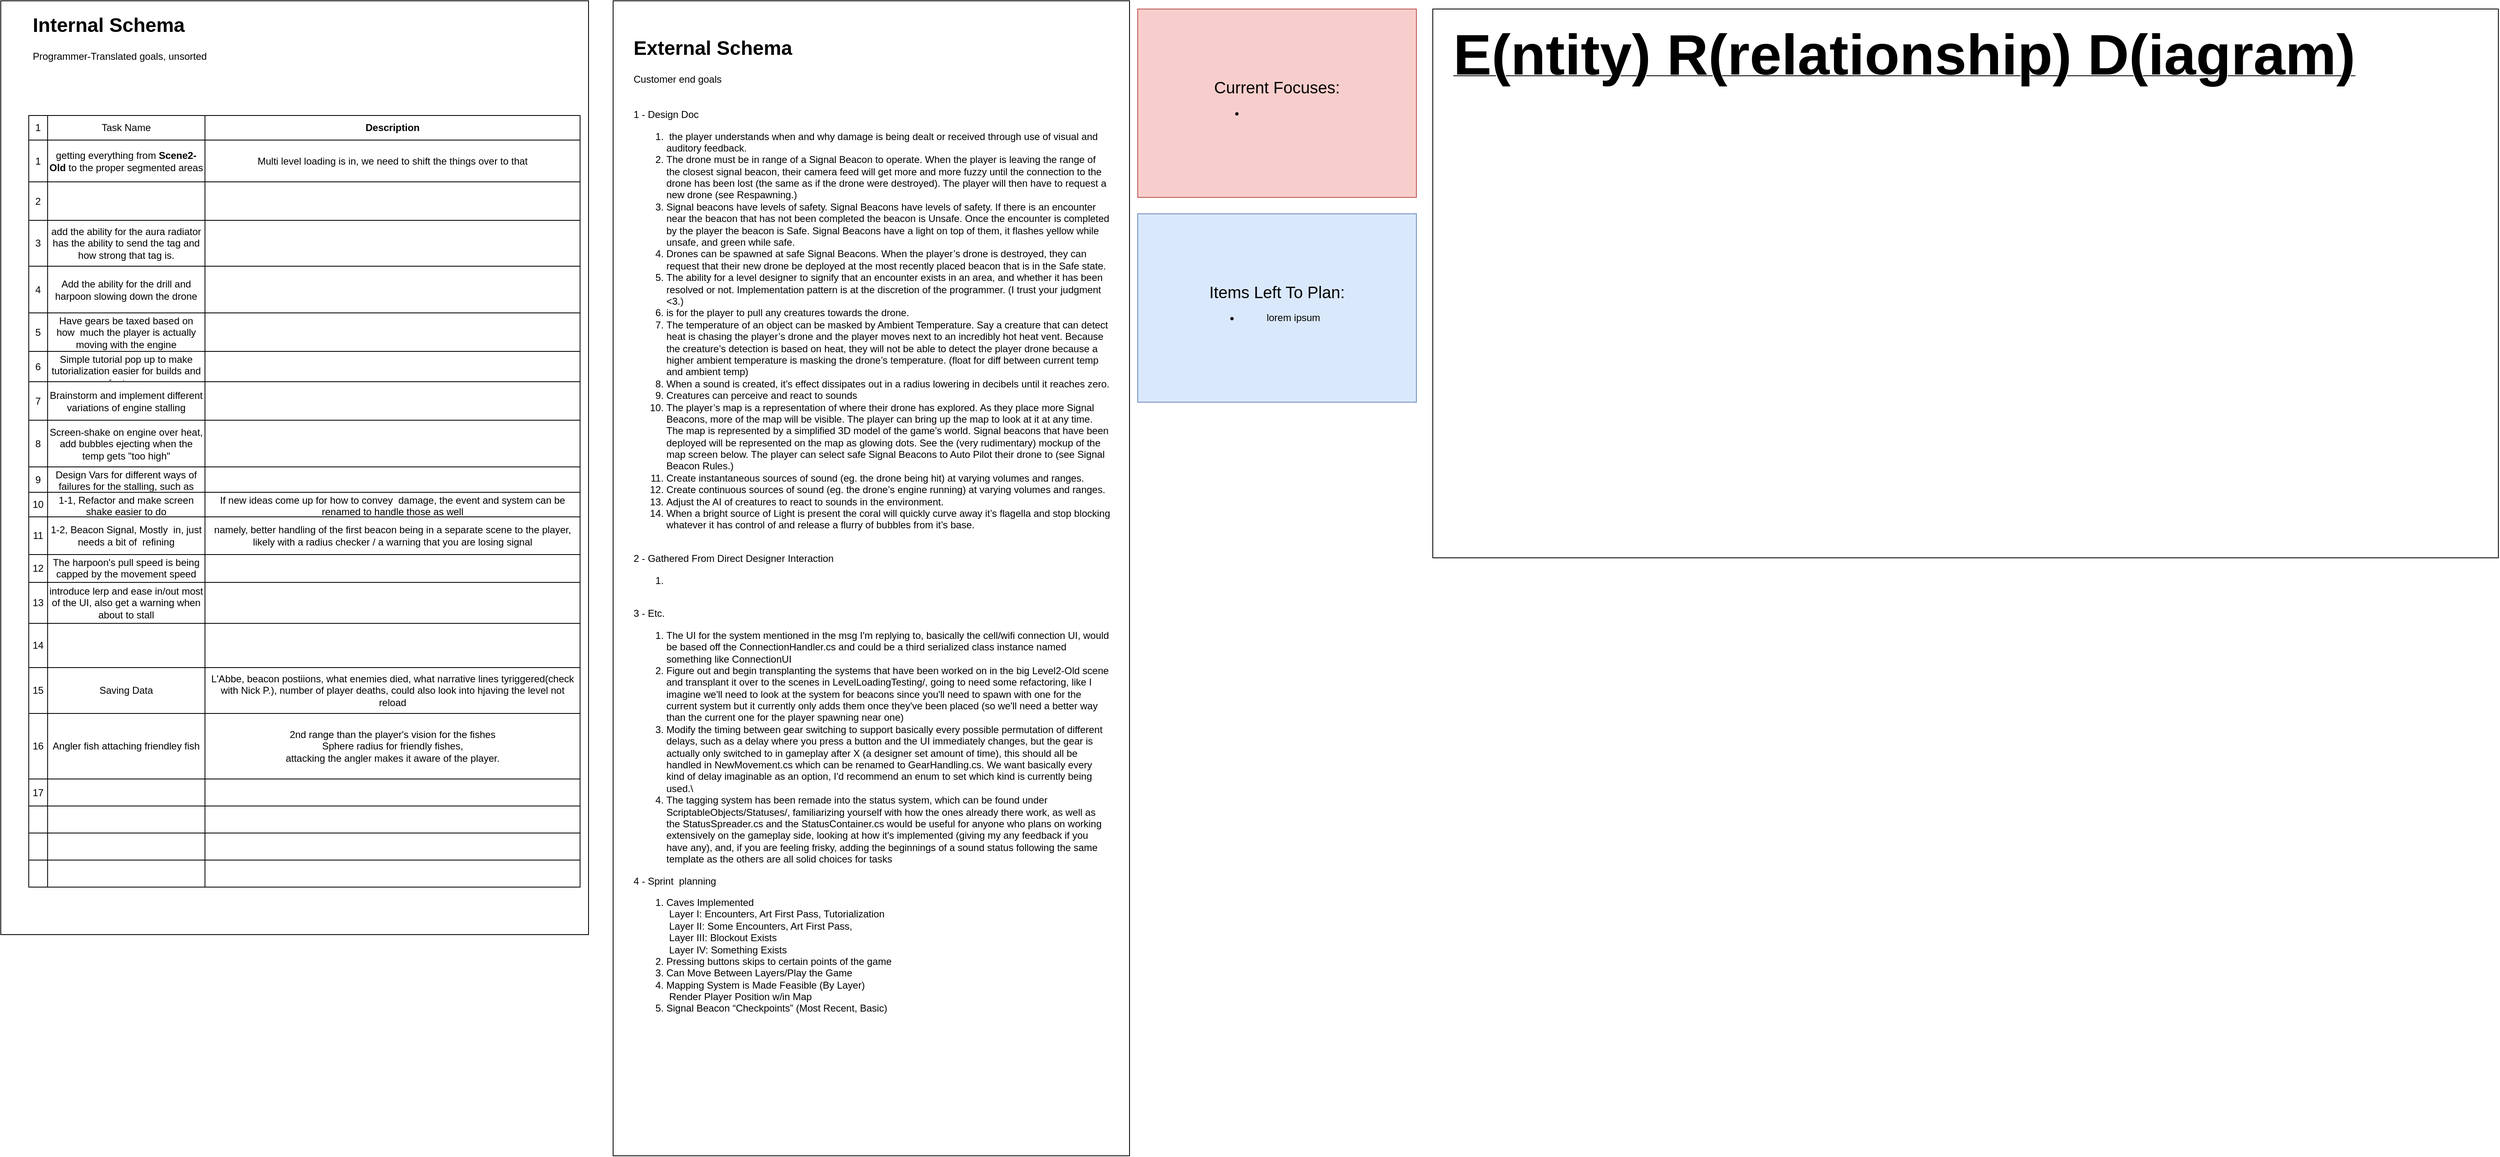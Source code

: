 <mxfile version="16.6.7" type="github">
  <diagram id="y5uNfYxEgai9vvKYRE7q" name="Page-1">
    <mxGraphModel dx="3122" dy="752" grid="1" gridSize="10" guides="1" tooltips="1" connect="1" arrows="1" fold="1" page="1" pageScale="1" pageWidth="850" pageHeight="1100" math="0" shadow="0">
      <root>
        <mxCell id="0" />
        <mxCell id="1" parent="0" />
        <mxCell id="go6vWqejy8pKC4_B8dgW-104" value="" style="group" parent="1" vertex="1" connectable="0">
          <mxGeometry x="-1060" width="700" height="1140" as="geometry" />
        </mxCell>
        <mxCell id="go6vWqejy8pKC4_B8dgW-106" value="&lt;h1&gt;Internal Schema&lt;/h1&gt;&lt;div&gt;This is what the non-programmers want, translated to individual variables/concepts. Along with a description&lt;/div&gt;&lt;p&gt;&lt;/p&gt;" style="text;html=1;strokeColor=none;fillColor=none;spacing=5;spacingTop=-20;whiteSpace=wrap;overflow=hidden;rounded=0;" parent="go6vWqejy8pKC4_B8dgW-104" vertex="1">
          <mxGeometry x="28.0" y="18.889" width="644.0" height="207.778" as="geometry" />
        </mxCell>
        <mxCell id="X6cNBren62eQBll-vNDI-18" value="" style="shape=partialRectangle;html=1;whiteSpace=wrap;connectable=0;fillColor=none;top=0;left=0;bottom=0;right=0;overflow=hidden;" parent="go6vWqejy8pKC4_B8dgW-104" vertex="1">
          <mxGeometry x="17.073" y="628.767" width="221.951" height="40.753" as="geometry" />
        </mxCell>
        <mxCell id="go6vWqejy8pKC4_B8dgW-105" value="" style="rounded=0;whiteSpace=wrap;html=1;" parent="go6vWqejy8pKC4_B8dgW-104" vertex="1">
          <mxGeometry x="-17.07" width="717.07" height="1140" as="geometry" />
        </mxCell>
        <mxCell id="go6vWqejy8pKC4_B8dgW-109" value="" style="shape=table;html=1;whiteSpace=wrap;startSize=0;container=1;collapsible=0;childLayout=tableLayout;rowLines=1;" parent="go6vWqejy8pKC4_B8dgW-104" vertex="1">
          <mxGeometry x="17.078" y="140" width="672.628" height="942" as="geometry" />
        </mxCell>
        <mxCell id="go6vWqejy8pKC4_B8dgW-110" value="" style="shape=partialRectangle;html=1;whiteSpace=wrap;collapsible=0;dropTarget=0;pointerEvents=0;fillColor=none;top=0;left=0;bottom=0;right=0;points=[[0,0.5],[1,0.5]];portConstraint=eastwest;" parent="go6vWqejy8pKC4_B8dgW-109" vertex="1">
          <mxGeometry width="672.628" height="30" as="geometry" />
        </mxCell>
        <mxCell id="7hOcJhxRe1nCthfk7AWI-30" value="1" style="shape=partialRectangle;html=1;whiteSpace=wrap;connectable=0;fillColor=none;top=0;left=0;bottom=0;right=0;overflow=hidden;" parent="go6vWqejy8pKC4_B8dgW-110" vertex="1">
          <mxGeometry width="23" height="30" as="geometry">
            <mxRectangle width="23" height="30" as="alternateBounds" />
          </mxGeometry>
        </mxCell>
        <mxCell id="go6vWqejy8pKC4_B8dgW-111" value="Task Name" style="shape=partialRectangle;html=1;whiteSpace=wrap;connectable=0;fillColor=none;top=0;left=0;bottom=0;right=0;overflow=hidden;" parent="go6vWqejy8pKC4_B8dgW-110" vertex="1">
          <mxGeometry x="23" width="192" height="30" as="geometry">
            <mxRectangle width="192" height="30" as="alternateBounds" />
          </mxGeometry>
        </mxCell>
        <mxCell id="go6vWqejy8pKC4_B8dgW-112" value="&lt;b&gt;Description&lt;/b&gt;" style="shape=partialRectangle;html=1;whiteSpace=wrap;connectable=0;fillColor=none;top=0;left=0;bottom=0;right=0;overflow=hidden;" parent="go6vWqejy8pKC4_B8dgW-110" vertex="1">
          <mxGeometry x="215" width="458" height="30" as="geometry">
            <mxRectangle width="458" height="30" as="alternateBounds" />
          </mxGeometry>
        </mxCell>
        <mxCell id="go6vWqejy8pKC4_B8dgW-118" value="" style="shape=partialRectangle;html=1;whiteSpace=wrap;collapsible=0;dropTarget=0;pointerEvents=0;fillColor=none;top=0;left=0;bottom=0;right=0;points=[[0,0.5],[1,0.5]];portConstraint=eastwest;" parent="go6vWqejy8pKC4_B8dgW-109" vertex="1">
          <mxGeometry y="30" width="672.628" height="51" as="geometry" />
        </mxCell>
        <mxCell id="7hOcJhxRe1nCthfk7AWI-31" value="1" style="shape=partialRectangle;html=1;whiteSpace=wrap;connectable=0;fillColor=none;top=0;left=0;bottom=0;right=0;overflow=hidden;" parent="go6vWqejy8pKC4_B8dgW-118" vertex="1">
          <mxGeometry width="23" height="51" as="geometry">
            <mxRectangle width="23" height="51" as="alternateBounds" />
          </mxGeometry>
        </mxCell>
        <mxCell id="go6vWqejy8pKC4_B8dgW-119" value="getting everything from &lt;b&gt;Scene2-Old&lt;/b&gt; to the proper segmented areas" style="shape=partialRectangle;html=1;whiteSpace=wrap;connectable=0;fillColor=none;top=0;left=0;bottom=0;right=0;overflow=hidden;" parent="go6vWqejy8pKC4_B8dgW-118" vertex="1">
          <mxGeometry x="23" width="192" height="51" as="geometry">
            <mxRectangle width="192" height="51" as="alternateBounds" />
          </mxGeometry>
        </mxCell>
        <mxCell id="go6vWqejy8pKC4_B8dgW-120" value="Multi level loading is in, we need to shift the things over to that" style="shape=partialRectangle;html=1;whiteSpace=wrap;connectable=0;fillColor=none;top=0;left=0;bottom=0;right=0;overflow=hidden;" parent="go6vWqejy8pKC4_B8dgW-118" vertex="1">
          <mxGeometry x="215" width="458" height="51" as="geometry">
            <mxRectangle width="458" height="51" as="alternateBounds" />
          </mxGeometry>
        </mxCell>
        <mxCell id="go6vWqejy8pKC4_B8dgW-114" value="" style="shape=partialRectangle;html=1;whiteSpace=wrap;collapsible=0;dropTarget=0;pointerEvents=0;fillColor=none;top=0;left=0;bottom=0;right=0;points=[[0,0.5],[1,0.5]];portConstraint=eastwest;" parent="go6vWqejy8pKC4_B8dgW-109" vertex="1">
          <mxGeometry y="81" width="672.628" height="47" as="geometry" />
        </mxCell>
        <mxCell id="7hOcJhxRe1nCthfk7AWI-32" value="2" style="shape=partialRectangle;html=1;whiteSpace=wrap;connectable=0;fillColor=none;top=0;left=0;bottom=0;right=0;overflow=hidden;" parent="go6vWqejy8pKC4_B8dgW-114" vertex="1">
          <mxGeometry width="23" height="47" as="geometry">
            <mxRectangle width="23" height="47" as="alternateBounds" />
          </mxGeometry>
        </mxCell>
        <mxCell id="go6vWqejy8pKC4_B8dgW-115" value="" style="shape=partialRectangle;html=1;whiteSpace=wrap;connectable=0;fillColor=none;top=0;left=0;bottom=0;right=0;overflow=hidden;" parent="go6vWqejy8pKC4_B8dgW-114" vertex="1">
          <mxGeometry x="23" width="192" height="47" as="geometry">
            <mxRectangle width="192" height="47" as="alternateBounds" />
          </mxGeometry>
        </mxCell>
        <mxCell id="go6vWqejy8pKC4_B8dgW-116" value="" style="shape=partialRectangle;html=1;whiteSpace=wrap;connectable=0;fillColor=none;top=0;left=0;bottom=0;right=0;overflow=hidden;" parent="go6vWqejy8pKC4_B8dgW-114" vertex="1">
          <mxGeometry x="215" width="458" height="47" as="geometry">
            <mxRectangle width="458" height="47" as="alternateBounds" />
          </mxGeometry>
        </mxCell>
        <mxCell id="go6vWqejy8pKC4_B8dgW-155" style="shape=partialRectangle;html=1;whiteSpace=wrap;collapsible=0;dropTarget=0;pointerEvents=0;fillColor=none;top=0;left=0;bottom=0;right=0;points=[[0,0.5],[1,0.5]];portConstraint=eastwest;" parent="go6vWqejy8pKC4_B8dgW-109" vertex="1">
          <mxGeometry y="128" width="672.628" height="56" as="geometry" />
        </mxCell>
        <mxCell id="7hOcJhxRe1nCthfk7AWI-33" value="3" style="shape=partialRectangle;html=1;whiteSpace=wrap;connectable=0;fillColor=none;top=0;left=0;bottom=0;right=0;overflow=hidden;" parent="go6vWqejy8pKC4_B8dgW-155" vertex="1">
          <mxGeometry width="23" height="56" as="geometry">
            <mxRectangle width="23" height="56" as="alternateBounds" />
          </mxGeometry>
        </mxCell>
        <mxCell id="go6vWqejy8pKC4_B8dgW-156" value="&lt;span style=&quot;text-align: center&quot;&gt;add the ability for the aura radiator has the ability to send the tag and how strong that tag is.&lt;/span&gt;" style="shape=partialRectangle;html=1;whiteSpace=wrap;connectable=0;fillColor=none;top=0;left=0;bottom=0;right=0;overflow=hidden;" parent="go6vWqejy8pKC4_B8dgW-155" vertex="1">
          <mxGeometry x="23" width="192" height="56" as="geometry">
            <mxRectangle width="192" height="56" as="alternateBounds" />
          </mxGeometry>
        </mxCell>
        <mxCell id="go6vWqejy8pKC4_B8dgW-157" value="" style="shape=partialRectangle;html=1;whiteSpace=wrap;connectable=0;fillColor=none;top=0;left=0;bottom=0;right=0;overflow=hidden;" parent="go6vWqejy8pKC4_B8dgW-155" vertex="1">
          <mxGeometry x="215" width="458" height="56" as="geometry">
            <mxRectangle width="458" height="56" as="alternateBounds" />
          </mxGeometry>
        </mxCell>
        <mxCell id="Bw-sxPb2Esf4PSg_OQSB-51" style="shape=partialRectangle;html=1;whiteSpace=wrap;collapsible=0;dropTarget=0;pointerEvents=0;fillColor=none;top=0;left=0;bottom=0;right=0;points=[[0,0.5],[1,0.5]];portConstraint=eastwest;" parent="go6vWqejy8pKC4_B8dgW-109" vertex="1">
          <mxGeometry y="184" width="672.628" height="57" as="geometry" />
        </mxCell>
        <mxCell id="7hOcJhxRe1nCthfk7AWI-34" value="4" style="shape=partialRectangle;html=1;whiteSpace=wrap;connectable=0;fillColor=none;top=0;left=0;bottom=0;right=0;overflow=hidden;" parent="Bw-sxPb2Esf4PSg_OQSB-51" vertex="1">
          <mxGeometry width="23" height="57" as="geometry">
            <mxRectangle width="23" height="57" as="alternateBounds" />
          </mxGeometry>
        </mxCell>
        <mxCell id="Bw-sxPb2Esf4PSg_OQSB-52" value="&lt;span style=&quot;text-align: center&quot;&gt;Add the ability for the drill and harpoon slowing down the drone&lt;/span&gt;" style="shape=partialRectangle;html=1;whiteSpace=wrap;connectable=0;fillColor=none;top=0;left=0;bottom=0;right=0;overflow=hidden;" parent="Bw-sxPb2Esf4PSg_OQSB-51" vertex="1">
          <mxGeometry x="23" width="192" height="57" as="geometry">
            <mxRectangle width="192" height="57" as="alternateBounds" />
          </mxGeometry>
        </mxCell>
        <mxCell id="Bw-sxPb2Esf4PSg_OQSB-53" value="" style="shape=partialRectangle;html=1;whiteSpace=wrap;connectable=0;fillColor=none;top=0;left=0;bottom=0;right=0;overflow=hidden;" parent="Bw-sxPb2Esf4PSg_OQSB-51" vertex="1">
          <mxGeometry x="215" width="458" height="57" as="geometry">
            <mxRectangle width="458" height="57" as="alternateBounds" />
          </mxGeometry>
        </mxCell>
        <mxCell id="go6vWqejy8pKC4_B8dgW-152" style="shape=partialRectangle;html=1;whiteSpace=wrap;collapsible=0;dropTarget=0;pointerEvents=0;fillColor=none;top=0;left=0;bottom=0;right=0;points=[[0,0.5],[1,0.5]];portConstraint=eastwest;" parent="go6vWqejy8pKC4_B8dgW-109" vertex="1">
          <mxGeometry y="241" width="672.628" height="47" as="geometry" />
        </mxCell>
        <mxCell id="7hOcJhxRe1nCthfk7AWI-35" value="5" style="shape=partialRectangle;html=1;whiteSpace=wrap;connectable=0;fillColor=none;top=0;left=0;bottom=0;right=0;overflow=hidden;" parent="go6vWqejy8pKC4_B8dgW-152" vertex="1">
          <mxGeometry width="23" height="47" as="geometry">
            <mxRectangle width="23" height="47" as="alternateBounds" />
          </mxGeometry>
        </mxCell>
        <mxCell id="go6vWqejy8pKC4_B8dgW-153" value="Have gears be taxed based on how&amp;nbsp; much the player is actually moving with the engine" style="shape=partialRectangle;html=1;whiteSpace=wrap;connectable=0;fillColor=none;top=0;left=0;bottom=0;right=0;overflow=hidden;" parent="go6vWqejy8pKC4_B8dgW-152" vertex="1">
          <mxGeometry x="23" width="192" height="47" as="geometry">
            <mxRectangle width="192" height="47" as="alternateBounds" />
          </mxGeometry>
        </mxCell>
        <mxCell id="go6vWqejy8pKC4_B8dgW-154" value="" style="shape=partialRectangle;html=1;whiteSpace=wrap;connectable=0;fillColor=none;top=0;left=0;bottom=0;right=0;overflow=hidden;" parent="go6vWqejy8pKC4_B8dgW-152" vertex="1">
          <mxGeometry x="215" width="458" height="47" as="geometry">
            <mxRectangle width="458" height="47" as="alternateBounds" />
          </mxGeometry>
        </mxCell>
        <mxCell id="6U_FLFZ1m8M36dPALxO--58" style="shape=partialRectangle;html=1;whiteSpace=wrap;collapsible=0;dropTarget=0;pointerEvents=0;fillColor=none;top=0;left=0;bottom=0;right=0;points=[[0,0.5],[1,0.5]];portConstraint=eastwest;" parent="go6vWqejy8pKC4_B8dgW-109" vertex="1">
          <mxGeometry y="288" width="672.628" height="37" as="geometry" />
        </mxCell>
        <mxCell id="7hOcJhxRe1nCthfk7AWI-36" value="6" style="shape=partialRectangle;html=1;whiteSpace=wrap;connectable=0;fillColor=none;top=0;left=0;bottom=0;right=0;overflow=hidden;" parent="6U_FLFZ1m8M36dPALxO--58" vertex="1">
          <mxGeometry width="23" height="37" as="geometry">
            <mxRectangle width="23" height="37" as="alternateBounds" />
          </mxGeometry>
        </mxCell>
        <mxCell id="6U_FLFZ1m8M36dPALxO--59" value="Simple tutorial pop up to make tutorialization easier for builds and features" style="shape=partialRectangle;html=1;whiteSpace=wrap;connectable=0;fillColor=none;top=0;left=0;bottom=0;right=0;overflow=hidden;" parent="6U_FLFZ1m8M36dPALxO--58" vertex="1">
          <mxGeometry x="23" width="192" height="37" as="geometry">
            <mxRectangle width="192" height="37" as="alternateBounds" />
          </mxGeometry>
        </mxCell>
        <mxCell id="6U_FLFZ1m8M36dPALxO--60" value="" style="shape=partialRectangle;html=1;whiteSpace=wrap;connectable=0;fillColor=none;top=0;left=0;bottom=0;right=0;overflow=hidden;" parent="6U_FLFZ1m8M36dPALxO--58" vertex="1">
          <mxGeometry x="215" width="458" height="37" as="geometry">
            <mxRectangle width="458" height="37" as="alternateBounds" />
          </mxGeometry>
        </mxCell>
        <mxCell id="go6vWqejy8pKC4_B8dgW-167" style="shape=partialRectangle;html=1;whiteSpace=wrap;collapsible=0;dropTarget=0;pointerEvents=0;fillColor=none;top=0;left=0;bottom=0;right=0;points=[[0,0.5],[1,0.5]];portConstraint=eastwest;" parent="go6vWqejy8pKC4_B8dgW-109" vertex="1">
          <mxGeometry y="325" width="672.628" height="47" as="geometry" />
        </mxCell>
        <mxCell id="7hOcJhxRe1nCthfk7AWI-37" value="7" style="shape=partialRectangle;html=1;whiteSpace=wrap;connectable=0;fillColor=none;top=0;left=0;bottom=0;right=0;overflow=hidden;" parent="go6vWqejy8pKC4_B8dgW-167" vertex="1">
          <mxGeometry width="23" height="47" as="geometry">
            <mxRectangle width="23" height="47" as="alternateBounds" />
          </mxGeometry>
        </mxCell>
        <mxCell id="go6vWqejy8pKC4_B8dgW-168" value="Brainstorm and implement different variations of engine stalling" style="shape=partialRectangle;html=1;whiteSpace=wrap;connectable=0;fillColor=none;top=0;left=0;bottom=0;right=0;overflow=hidden;" parent="go6vWqejy8pKC4_B8dgW-167" vertex="1">
          <mxGeometry x="23" width="192" height="47" as="geometry">
            <mxRectangle width="192" height="47" as="alternateBounds" />
          </mxGeometry>
        </mxCell>
        <mxCell id="go6vWqejy8pKC4_B8dgW-169" value="" style="shape=partialRectangle;html=1;whiteSpace=wrap;connectable=0;fillColor=none;top=0;left=0;bottom=0;right=0;overflow=hidden;" parent="go6vWqejy8pKC4_B8dgW-167" vertex="1">
          <mxGeometry x="215" width="458" height="47" as="geometry">
            <mxRectangle width="458" height="47" as="alternateBounds" />
          </mxGeometry>
        </mxCell>
        <mxCell id="go6vWqejy8pKC4_B8dgW-149" style="shape=partialRectangle;html=1;whiteSpace=wrap;collapsible=0;dropTarget=0;pointerEvents=0;fillColor=none;top=0;left=0;bottom=0;right=0;points=[[0,0.5],[1,0.5]];portConstraint=eastwest;" parent="go6vWqejy8pKC4_B8dgW-109" vertex="1">
          <mxGeometry y="372" width="672.628" height="57" as="geometry" />
        </mxCell>
        <mxCell id="7hOcJhxRe1nCthfk7AWI-38" value="8" style="shape=partialRectangle;html=1;whiteSpace=wrap;connectable=0;fillColor=none;top=0;left=0;bottom=0;right=0;overflow=hidden;" parent="go6vWqejy8pKC4_B8dgW-149" vertex="1">
          <mxGeometry width="23" height="57" as="geometry">
            <mxRectangle width="23" height="57" as="alternateBounds" />
          </mxGeometry>
        </mxCell>
        <mxCell id="go6vWqejy8pKC4_B8dgW-150" value="Screen-shake on engine over heat, add bubbles ejecting when the temp gets &quot;too high&quot;" style="shape=partialRectangle;html=1;whiteSpace=wrap;connectable=0;fillColor=none;top=0;left=0;bottom=0;right=0;overflow=hidden;" parent="go6vWqejy8pKC4_B8dgW-149" vertex="1">
          <mxGeometry x="23" width="192" height="57" as="geometry">
            <mxRectangle width="192" height="57" as="alternateBounds" />
          </mxGeometry>
        </mxCell>
        <mxCell id="go6vWqejy8pKC4_B8dgW-151" value="" style="shape=partialRectangle;html=1;whiteSpace=wrap;connectable=0;fillColor=none;top=0;left=0;bottom=0;right=0;overflow=hidden;" parent="go6vWqejy8pKC4_B8dgW-149" vertex="1">
          <mxGeometry x="215" width="458" height="57" as="geometry">
            <mxRectangle width="458" height="57" as="alternateBounds" />
          </mxGeometry>
        </mxCell>
        <mxCell id="go6vWqejy8pKC4_B8dgW-146" style="shape=partialRectangle;html=1;whiteSpace=wrap;collapsible=0;dropTarget=0;pointerEvents=0;fillColor=none;top=0;left=0;bottom=0;right=0;points=[[0,0.5],[1,0.5]];portConstraint=eastwest;" parent="go6vWqejy8pKC4_B8dgW-109" vertex="1">
          <mxGeometry y="429" width="672.628" height="31" as="geometry" />
        </mxCell>
        <mxCell id="7hOcJhxRe1nCthfk7AWI-39" value="9" style="shape=partialRectangle;html=1;whiteSpace=wrap;connectable=0;fillColor=none;top=0;left=0;bottom=0;right=0;overflow=hidden;" parent="go6vWqejy8pKC4_B8dgW-146" vertex="1">
          <mxGeometry width="23" height="31" as="geometry">
            <mxRectangle width="23" height="31" as="alternateBounds" />
          </mxGeometry>
        </mxCell>
        <mxCell id="go6vWqejy8pKC4_B8dgW-147" value="Design Vars for different ways of failures for the stalling, such as reverting to a lower gear" style="shape=partialRectangle;html=1;whiteSpace=wrap;connectable=0;fillColor=none;top=0;left=0;bottom=0;right=0;overflow=hidden;" parent="go6vWqejy8pKC4_B8dgW-146" vertex="1">
          <mxGeometry x="23" width="192" height="31" as="geometry">
            <mxRectangle width="192" height="31" as="alternateBounds" />
          </mxGeometry>
        </mxCell>
        <mxCell id="go6vWqejy8pKC4_B8dgW-148" value="" style="shape=partialRectangle;html=1;whiteSpace=wrap;connectable=0;fillColor=none;top=0;left=0;bottom=0;right=0;overflow=hidden;" parent="go6vWqejy8pKC4_B8dgW-146" vertex="1">
          <mxGeometry x="215" width="458" height="31" as="geometry">
            <mxRectangle width="458" height="31" as="alternateBounds" />
          </mxGeometry>
        </mxCell>
        <mxCell id="go6vWqejy8pKC4_B8dgW-158" style="shape=partialRectangle;html=1;whiteSpace=wrap;collapsible=0;dropTarget=0;pointerEvents=0;fillColor=none;top=0;left=0;bottom=0;right=0;points=[[0,0.5],[1,0.5]];portConstraint=eastwest;" parent="go6vWqejy8pKC4_B8dgW-109" vertex="1">
          <mxGeometry y="460" width="672.628" height="30" as="geometry" />
        </mxCell>
        <mxCell id="7hOcJhxRe1nCthfk7AWI-40" value="10" style="shape=partialRectangle;html=1;whiteSpace=wrap;connectable=0;fillColor=none;top=0;left=0;bottom=0;right=0;overflow=hidden;" parent="go6vWqejy8pKC4_B8dgW-158" vertex="1">
          <mxGeometry width="23" height="30" as="geometry">
            <mxRectangle width="23" height="30" as="alternateBounds" />
          </mxGeometry>
        </mxCell>
        <mxCell id="go6vWqejy8pKC4_B8dgW-159" value="1-1, Refactor and make screen shake easier to do" style="shape=partialRectangle;html=1;whiteSpace=wrap;connectable=0;fillColor=none;top=0;left=0;bottom=0;right=0;overflow=hidden;" parent="go6vWqejy8pKC4_B8dgW-158" vertex="1">
          <mxGeometry x="23" width="192" height="30" as="geometry">
            <mxRectangle width="192" height="30" as="alternateBounds" />
          </mxGeometry>
        </mxCell>
        <mxCell id="go6vWqejy8pKC4_B8dgW-160" value="If new ideas come up for how to convey&amp;nbsp; damage, the event and system can be renamed to handle those as well" style="shape=partialRectangle;html=1;whiteSpace=wrap;connectable=0;fillColor=none;top=0;left=0;bottom=0;right=0;overflow=hidden;" parent="go6vWqejy8pKC4_B8dgW-158" vertex="1">
          <mxGeometry x="215" width="458" height="30" as="geometry">
            <mxRectangle width="458" height="30" as="alternateBounds" />
          </mxGeometry>
        </mxCell>
        <mxCell id="6U_FLFZ1m8M36dPALxO--18" style="shape=partialRectangle;html=1;whiteSpace=wrap;collapsible=0;dropTarget=0;pointerEvents=0;fillColor=none;top=0;left=0;bottom=0;right=0;points=[[0,0.5],[1,0.5]];portConstraint=eastwest;" parent="go6vWqejy8pKC4_B8dgW-109" vertex="1">
          <mxGeometry y="490" width="672.628" height="46" as="geometry" />
        </mxCell>
        <mxCell id="7hOcJhxRe1nCthfk7AWI-41" value="&lt;div&gt;11&lt;/div&gt;" style="shape=partialRectangle;html=1;whiteSpace=wrap;connectable=0;fillColor=none;top=0;left=0;bottom=0;right=0;overflow=hidden;" parent="6U_FLFZ1m8M36dPALxO--18" vertex="1">
          <mxGeometry width="23" height="46" as="geometry">
            <mxRectangle width="23" height="46" as="alternateBounds" />
          </mxGeometry>
        </mxCell>
        <mxCell id="6U_FLFZ1m8M36dPALxO--19" value="1-2, Beacon Signal, Mostly&amp;nbsp; in, just needs a bit of&amp;nbsp; refining" style="shape=partialRectangle;html=1;whiteSpace=wrap;connectable=0;fillColor=none;top=0;left=0;bottom=0;right=0;overflow=hidden;" parent="6U_FLFZ1m8M36dPALxO--18" vertex="1">
          <mxGeometry x="23" width="192" height="46" as="geometry">
            <mxRectangle width="192" height="46" as="alternateBounds" />
          </mxGeometry>
        </mxCell>
        <mxCell id="6U_FLFZ1m8M36dPALxO--20" value="namely, better handling of the first beacon being in a separate scene to the player, likely with a radius checker / a warning that you are losing signal" style="shape=partialRectangle;html=1;whiteSpace=wrap;connectable=0;fillColor=none;top=0;left=0;bottom=0;right=0;overflow=hidden;" parent="6U_FLFZ1m8M36dPALxO--18" vertex="1">
          <mxGeometry x="215" width="458" height="46" as="geometry">
            <mxRectangle width="458" height="46" as="alternateBounds" />
          </mxGeometry>
        </mxCell>
        <mxCell id="go6vWqejy8pKC4_B8dgW-170" style="shape=partialRectangle;html=1;whiteSpace=wrap;collapsible=0;dropTarget=0;pointerEvents=0;fillColor=none;top=0;left=0;bottom=0;right=0;points=[[0,0.5],[1,0.5]];portConstraint=eastwest;" parent="go6vWqejy8pKC4_B8dgW-109" vertex="1">
          <mxGeometry y="536" width="672.628" height="34" as="geometry" />
        </mxCell>
        <mxCell id="7hOcJhxRe1nCthfk7AWI-42" value="12" style="shape=partialRectangle;html=1;whiteSpace=wrap;connectable=0;fillColor=none;top=0;left=0;bottom=0;right=0;overflow=hidden;" parent="go6vWqejy8pKC4_B8dgW-170" vertex="1">
          <mxGeometry width="23" height="34" as="geometry">
            <mxRectangle width="23" height="34" as="alternateBounds" />
          </mxGeometry>
        </mxCell>
        <mxCell id="go6vWqejy8pKC4_B8dgW-171" value="The harpoon&#39;s pull speed is being capped by the movement speed cap in the old drone movement" style="shape=partialRectangle;html=1;whiteSpace=wrap;connectable=0;fillColor=none;top=0;left=0;bottom=0;right=0;overflow=hidden;" parent="go6vWqejy8pKC4_B8dgW-170" vertex="1">
          <mxGeometry x="23" width="192" height="34" as="geometry">
            <mxRectangle width="192" height="34" as="alternateBounds" />
          </mxGeometry>
        </mxCell>
        <mxCell id="go6vWqejy8pKC4_B8dgW-172" value="" style="shape=partialRectangle;html=1;whiteSpace=wrap;connectable=0;fillColor=none;top=0;left=0;bottom=0;right=0;overflow=hidden;" parent="go6vWqejy8pKC4_B8dgW-170" vertex="1">
          <mxGeometry x="215" width="458" height="34" as="geometry">
            <mxRectangle width="458" height="34" as="alternateBounds" />
          </mxGeometry>
        </mxCell>
        <mxCell id="go6vWqejy8pKC4_B8dgW-173" style="shape=partialRectangle;html=1;whiteSpace=wrap;collapsible=0;dropTarget=0;pointerEvents=0;fillColor=none;top=0;left=0;bottom=0;right=0;points=[[0,0.5],[1,0.5]];portConstraint=eastwest;" parent="go6vWqejy8pKC4_B8dgW-109" vertex="1">
          <mxGeometry y="570" width="672.628" height="50" as="geometry" />
        </mxCell>
        <mxCell id="7hOcJhxRe1nCthfk7AWI-43" value="13" style="shape=partialRectangle;html=1;whiteSpace=wrap;connectable=0;fillColor=none;top=0;left=0;bottom=0;right=0;overflow=hidden;" parent="go6vWqejy8pKC4_B8dgW-173" vertex="1">
          <mxGeometry width="23" height="50" as="geometry">
            <mxRectangle width="23" height="50" as="alternateBounds" />
          </mxGeometry>
        </mxCell>
        <mxCell id="go6vWqejy8pKC4_B8dgW-174" value="&lt;span style=&quot;text-align: center&quot;&gt;introduce lerp and ease in/out most of the UI,&amp;nbsp;&lt;/span&gt;&lt;span style=&quot;text-align: center&quot;&gt;also get a warning when about to stall&lt;br&gt;&lt;/span&gt;" style="shape=partialRectangle;html=1;whiteSpace=wrap;connectable=0;fillColor=none;top=0;left=0;bottom=0;right=0;overflow=hidden;" parent="go6vWqejy8pKC4_B8dgW-173" vertex="1">
          <mxGeometry x="23" width="192" height="50" as="geometry">
            <mxRectangle width="192" height="50" as="alternateBounds" />
          </mxGeometry>
        </mxCell>
        <mxCell id="go6vWqejy8pKC4_B8dgW-175" value="" style="shape=partialRectangle;html=1;whiteSpace=wrap;connectable=0;fillColor=none;top=0;left=0;bottom=0;right=0;overflow=hidden;" parent="go6vWqejy8pKC4_B8dgW-173" vertex="1">
          <mxGeometry x="215" width="458" height="50" as="geometry">
            <mxRectangle width="458" height="50" as="alternateBounds" />
          </mxGeometry>
        </mxCell>
        <mxCell id="go6vWqejy8pKC4_B8dgW-176" style="shape=partialRectangle;html=1;whiteSpace=wrap;collapsible=0;dropTarget=0;pointerEvents=0;fillColor=none;top=0;left=0;bottom=0;right=0;points=[[0,0.5],[1,0.5]];portConstraint=eastwest;" parent="go6vWqejy8pKC4_B8dgW-109" vertex="1">
          <mxGeometry y="620" width="672.628" height="54" as="geometry" />
        </mxCell>
        <mxCell id="7hOcJhxRe1nCthfk7AWI-44" value="&lt;div&gt;14&lt;/div&gt;" style="shape=partialRectangle;html=1;whiteSpace=wrap;connectable=0;fillColor=none;top=0;left=0;bottom=0;right=0;overflow=hidden;" parent="go6vWqejy8pKC4_B8dgW-176" vertex="1">
          <mxGeometry width="23" height="54" as="geometry">
            <mxRectangle width="23" height="54" as="alternateBounds" />
          </mxGeometry>
        </mxCell>
        <mxCell id="go6vWqejy8pKC4_B8dgW-177" value="" style="shape=partialRectangle;html=1;whiteSpace=wrap;connectable=0;fillColor=none;top=0;left=0;bottom=0;right=0;overflow=hidden;" parent="go6vWqejy8pKC4_B8dgW-176" vertex="1">
          <mxGeometry x="23" width="192" height="54" as="geometry">
            <mxRectangle width="192" height="54" as="alternateBounds" />
          </mxGeometry>
        </mxCell>
        <mxCell id="go6vWqejy8pKC4_B8dgW-178" value="" style="shape=partialRectangle;html=1;whiteSpace=wrap;connectable=0;fillColor=none;top=0;left=0;bottom=0;right=0;overflow=hidden;" parent="go6vWqejy8pKC4_B8dgW-176" vertex="1">
          <mxGeometry x="215" width="458" height="54" as="geometry">
            <mxRectangle width="458" height="54" as="alternateBounds" />
          </mxGeometry>
        </mxCell>
        <mxCell id="7hOcJhxRe1nCthfk7AWI-70" style="shape=partialRectangle;html=1;whiteSpace=wrap;collapsible=0;dropTarget=0;pointerEvents=0;fillColor=none;top=0;left=0;bottom=0;right=0;points=[[0,0.5],[1,0.5]];portConstraint=eastwest;" parent="go6vWqejy8pKC4_B8dgW-109" vertex="1">
          <mxGeometry y="674" width="672.628" height="56" as="geometry" />
        </mxCell>
        <mxCell id="7hOcJhxRe1nCthfk7AWI-71" value="15" style="shape=partialRectangle;html=1;whiteSpace=wrap;connectable=0;fillColor=none;top=0;left=0;bottom=0;right=0;overflow=hidden;" parent="7hOcJhxRe1nCthfk7AWI-70" vertex="1">
          <mxGeometry width="23" height="56" as="geometry">
            <mxRectangle width="23" height="56" as="alternateBounds" />
          </mxGeometry>
        </mxCell>
        <mxCell id="7hOcJhxRe1nCthfk7AWI-72" value="Saving Data" style="shape=partialRectangle;html=1;whiteSpace=wrap;connectable=0;fillColor=none;top=0;left=0;bottom=0;right=0;overflow=hidden;" parent="7hOcJhxRe1nCthfk7AWI-70" vertex="1">
          <mxGeometry x="23" width="192" height="56" as="geometry">
            <mxRectangle width="192" height="56" as="alternateBounds" />
          </mxGeometry>
        </mxCell>
        <mxCell id="7hOcJhxRe1nCthfk7AWI-73" value="L&#39;Abbe, beacon postiions, what enemies died, what narrative lines tyriggered(check with Nick P.), number of player deaths, could also look into hjaving the level not reload " style="shape=partialRectangle;html=1;whiteSpace=wrap;connectable=0;fillColor=none;top=0;left=0;bottom=0;right=0;overflow=hidden;" parent="7hOcJhxRe1nCthfk7AWI-70" vertex="1">
          <mxGeometry x="215" width="458" height="56" as="geometry">
            <mxRectangle width="458" height="56" as="alternateBounds" />
          </mxGeometry>
        </mxCell>
        <mxCell id="go6vWqejy8pKC4_B8dgW-188" style="shape=partialRectangle;html=1;whiteSpace=wrap;collapsible=0;dropTarget=0;pointerEvents=0;fillColor=none;top=0;left=0;bottom=0;right=0;points=[[0,0.5],[1,0.5]];portConstraint=eastwest;" parent="go6vWqejy8pKC4_B8dgW-109" vertex="1">
          <mxGeometry y="730" width="672.628" height="80" as="geometry" />
        </mxCell>
        <mxCell id="7hOcJhxRe1nCthfk7AWI-45" value="16" style="shape=partialRectangle;html=1;whiteSpace=wrap;connectable=0;fillColor=none;top=0;left=0;bottom=0;right=0;overflow=hidden;" parent="go6vWqejy8pKC4_B8dgW-188" vertex="1">
          <mxGeometry width="23" height="80" as="geometry">
            <mxRectangle width="23" height="80" as="alternateBounds" />
          </mxGeometry>
        </mxCell>
        <mxCell id="go6vWqejy8pKC4_B8dgW-189" value="Angler fish attaching friendley fish" style="shape=partialRectangle;html=1;whiteSpace=wrap;connectable=0;fillColor=none;top=0;left=0;bottom=0;right=0;overflow=hidden;" parent="go6vWqejy8pKC4_B8dgW-188" vertex="1">
          <mxGeometry x="23" width="192" height="80" as="geometry">
            <mxRectangle width="192" height="80" as="alternateBounds" />
          </mxGeometry>
        </mxCell>
        <mxCell id="go6vWqejy8pKC4_B8dgW-190" value="&lt;div&gt;2nd range than the player&#39;s vision for the fishes&lt;/div&gt;&lt;div&gt;Sphere radius for friendly fishes,&lt;/div&gt;&lt;div&gt;attacking the angler makes it aware of the player.&lt;br&gt;&lt;/div&gt;" style="shape=partialRectangle;html=1;whiteSpace=wrap;connectable=0;fillColor=none;top=0;left=0;bottom=0;right=0;overflow=hidden;" parent="go6vWqejy8pKC4_B8dgW-188" vertex="1">
          <mxGeometry x="215" width="458" height="80" as="geometry">
            <mxRectangle width="458" height="80" as="alternateBounds" />
          </mxGeometry>
        </mxCell>
        <mxCell id="7hOcJhxRe1nCthfk7AWI-54" style="shape=partialRectangle;html=1;whiteSpace=wrap;collapsible=0;dropTarget=0;pointerEvents=0;fillColor=none;top=0;left=0;bottom=0;right=0;points=[[0,0.5],[1,0.5]];portConstraint=eastwest;" parent="go6vWqejy8pKC4_B8dgW-109" vertex="1">
          <mxGeometry y="810" width="672.628" height="33" as="geometry" />
        </mxCell>
        <mxCell id="7hOcJhxRe1nCthfk7AWI-55" value="17" style="shape=partialRectangle;html=1;whiteSpace=wrap;connectable=0;fillColor=none;top=0;left=0;bottom=0;right=0;overflow=hidden;" parent="7hOcJhxRe1nCthfk7AWI-54" vertex="1">
          <mxGeometry width="23" height="33" as="geometry">
            <mxRectangle width="23" height="33" as="alternateBounds" />
          </mxGeometry>
        </mxCell>
        <mxCell id="7hOcJhxRe1nCthfk7AWI-56" style="shape=partialRectangle;html=1;whiteSpace=wrap;connectable=0;fillColor=none;top=0;left=0;bottom=0;right=0;overflow=hidden;" parent="7hOcJhxRe1nCthfk7AWI-54" vertex="1">
          <mxGeometry x="23" width="192" height="33" as="geometry">
            <mxRectangle width="192" height="33" as="alternateBounds" />
          </mxGeometry>
        </mxCell>
        <mxCell id="7hOcJhxRe1nCthfk7AWI-57" style="shape=partialRectangle;html=1;whiteSpace=wrap;connectable=0;fillColor=none;top=0;left=0;bottom=0;right=0;overflow=hidden;" parent="7hOcJhxRe1nCthfk7AWI-54" vertex="1">
          <mxGeometry x="215" width="458" height="33" as="geometry">
            <mxRectangle width="458" height="33" as="alternateBounds" />
          </mxGeometry>
        </mxCell>
        <mxCell id="7hOcJhxRe1nCthfk7AWI-58" style="shape=partialRectangle;html=1;whiteSpace=wrap;collapsible=0;dropTarget=0;pointerEvents=0;fillColor=none;top=0;left=0;bottom=0;right=0;points=[[0,0.5],[1,0.5]];portConstraint=eastwest;" parent="go6vWqejy8pKC4_B8dgW-109" vertex="1">
          <mxGeometry y="843" width="672.628" height="33" as="geometry" />
        </mxCell>
        <mxCell id="7hOcJhxRe1nCthfk7AWI-59" style="shape=partialRectangle;html=1;whiteSpace=wrap;connectable=0;fillColor=none;top=0;left=0;bottom=0;right=0;overflow=hidden;" parent="7hOcJhxRe1nCthfk7AWI-58" vertex="1">
          <mxGeometry width="23" height="33" as="geometry">
            <mxRectangle width="23" height="33" as="alternateBounds" />
          </mxGeometry>
        </mxCell>
        <mxCell id="7hOcJhxRe1nCthfk7AWI-60" style="shape=partialRectangle;html=1;whiteSpace=wrap;connectable=0;fillColor=none;top=0;left=0;bottom=0;right=0;overflow=hidden;" parent="7hOcJhxRe1nCthfk7AWI-58" vertex="1">
          <mxGeometry x="23" width="192" height="33" as="geometry">
            <mxRectangle width="192" height="33" as="alternateBounds" />
          </mxGeometry>
        </mxCell>
        <mxCell id="7hOcJhxRe1nCthfk7AWI-61" style="shape=partialRectangle;html=1;whiteSpace=wrap;connectable=0;fillColor=none;top=0;left=0;bottom=0;right=0;overflow=hidden;" parent="7hOcJhxRe1nCthfk7AWI-58" vertex="1">
          <mxGeometry x="215" width="458" height="33" as="geometry">
            <mxRectangle width="458" height="33" as="alternateBounds" />
          </mxGeometry>
        </mxCell>
        <mxCell id="7hOcJhxRe1nCthfk7AWI-62" style="shape=partialRectangle;html=1;whiteSpace=wrap;collapsible=0;dropTarget=0;pointerEvents=0;fillColor=none;top=0;left=0;bottom=0;right=0;points=[[0,0.5],[1,0.5]];portConstraint=eastwest;" parent="go6vWqejy8pKC4_B8dgW-109" vertex="1">
          <mxGeometry y="876" width="672.628" height="33" as="geometry" />
        </mxCell>
        <mxCell id="7hOcJhxRe1nCthfk7AWI-63" style="shape=partialRectangle;html=1;whiteSpace=wrap;connectable=0;fillColor=none;top=0;left=0;bottom=0;right=0;overflow=hidden;" parent="7hOcJhxRe1nCthfk7AWI-62" vertex="1">
          <mxGeometry width="23" height="33" as="geometry">
            <mxRectangle width="23" height="33" as="alternateBounds" />
          </mxGeometry>
        </mxCell>
        <mxCell id="7hOcJhxRe1nCthfk7AWI-64" style="shape=partialRectangle;html=1;whiteSpace=wrap;connectable=0;fillColor=none;top=0;left=0;bottom=0;right=0;overflow=hidden;" parent="7hOcJhxRe1nCthfk7AWI-62" vertex="1">
          <mxGeometry x="23" width="192" height="33" as="geometry">
            <mxRectangle width="192" height="33" as="alternateBounds" />
          </mxGeometry>
        </mxCell>
        <mxCell id="7hOcJhxRe1nCthfk7AWI-65" style="shape=partialRectangle;html=1;whiteSpace=wrap;connectable=0;fillColor=none;top=0;left=0;bottom=0;right=0;overflow=hidden;" parent="7hOcJhxRe1nCthfk7AWI-62" vertex="1">
          <mxGeometry x="215" width="458" height="33" as="geometry">
            <mxRectangle width="458" height="33" as="alternateBounds" />
          </mxGeometry>
        </mxCell>
        <mxCell id="7hOcJhxRe1nCthfk7AWI-66" style="shape=partialRectangle;html=1;whiteSpace=wrap;collapsible=0;dropTarget=0;pointerEvents=0;fillColor=none;top=0;left=0;bottom=0;right=0;points=[[0,0.5],[1,0.5]];portConstraint=eastwest;" parent="go6vWqejy8pKC4_B8dgW-109" vertex="1">
          <mxGeometry y="909" width="672.628" height="33" as="geometry" />
        </mxCell>
        <mxCell id="7hOcJhxRe1nCthfk7AWI-67" style="shape=partialRectangle;html=1;whiteSpace=wrap;connectable=0;fillColor=none;top=0;left=0;bottom=0;right=0;overflow=hidden;" parent="7hOcJhxRe1nCthfk7AWI-66" vertex="1">
          <mxGeometry width="23" height="33" as="geometry">
            <mxRectangle width="23" height="33" as="alternateBounds" />
          </mxGeometry>
        </mxCell>
        <mxCell id="7hOcJhxRe1nCthfk7AWI-68" style="shape=partialRectangle;html=1;whiteSpace=wrap;connectable=0;fillColor=none;top=0;left=0;bottom=0;right=0;overflow=hidden;" parent="7hOcJhxRe1nCthfk7AWI-66" vertex="1">
          <mxGeometry x="23" width="192" height="33" as="geometry">
            <mxRectangle width="192" height="33" as="alternateBounds" />
          </mxGeometry>
        </mxCell>
        <mxCell id="7hOcJhxRe1nCthfk7AWI-69" style="shape=partialRectangle;html=1;whiteSpace=wrap;connectable=0;fillColor=none;top=0;left=0;bottom=0;right=0;overflow=hidden;" parent="7hOcJhxRe1nCthfk7AWI-66" vertex="1">
          <mxGeometry x="215" width="458" height="33" as="geometry">
            <mxRectangle width="458" height="33" as="alternateBounds" />
          </mxGeometry>
        </mxCell>
        <mxCell id="Bw-sxPb2Esf4PSg_OQSB-5" value="&lt;h1&gt;Internal Schema&lt;br&gt;&lt;/h1&gt;&lt;p&gt;Programmer-Translated goals, unsorted&lt;br&gt;&lt;/p&gt;" style="text;html=1;strokeColor=none;fillColor=none;spacing=5;spacingTop=-20;whiteSpace=wrap;overflow=hidden;rounded=0;" parent="go6vWqejy8pKC4_B8dgW-104" vertex="1">
          <mxGeometry x="17.073" y="10" width="315.854" height="120" as="geometry" />
        </mxCell>
        <mxCell id="hxR5QbofLgMlqyNFFXLC-1" value="&lt;div&gt;&lt;span&gt;&lt;font style=&quot;font-size: 20px&quot;&gt;Current Focuses:&lt;/font&gt;&lt;/span&gt;&lt;/div&gt;&lt;ul&gt;&lt;li&gt;&lt;br&gt;&lt;/li&gt;&lt;/ul&gt;" style="whiteSpace=wrap;html=1;fillColor=#f8cecc;strokeColor=#b85450;" parent="1" vertex="1">
          <mxGeometry x="310" y="10" width="340" height="230" as="geometry" />
        </mxCell>
        <mxCell id="hxR5QbofLgMlqyNFFXLC-5" value="&lt;div&gt;&lt;span&gt;&lt;font style=&quot;font-size: 20px&quot;&gt;Items Left To Plan:&lt;/font&gt;&lt;/span&gt;&lt;/div&gt;&lt;ul&gt;&lt;li&gt;lorem ipsum&lt;br&gt;&lt;/li&gt;&lt;/ul&gt;" style="whiteSpace=wrap;html=1;fillColor=#dae8fc;strokeColor=#6c8ebf;" parent="1" vertex="1">
          <mxGeometry x="310" y="260" width="340" height="230" as="geometry" />
        </mxCell>
        <mxCell id="go6vWqejy8pKC4_B8dgW-16" value="" style="group" parent="1" vertex="1" connectable="0">
          <mxGeometry x="-330" width="630" height="1410" as="geometry" />
        </mxCell>
        <mxCell id="go6vWqejy8pKC4_B8dgW-14" value="" style="rounded=0;whiteSpace=wrap;html=1;" parent="go6vWqejy8pKC4_B8dgW-16" vertex="1">
          <mxGeometry width="630" height="1410" as="geometry" />
        </mxCell>
        <mxCell id="go6vWqejy8pKC4_B8dgW-15" value="&lt;h1&gt;External Schema&lt;/h1&gt;&lt;div&gt;Customer end goals&lt;/div&gt;&lt;div&gt;&lt;br&gt;&lt;/div&gt;&lt;div&gt;&lt;br&gt;&lt;/div&gt;&lt;div&gt;&lt;div&gt;1 - Design Doc&lt;br&gt;&lt;/div&gt;&lt;/div&gt;&lt;div&gt;&lt;ol&gt;&lt;li&gt;&amp;nbsp;the player understands when and why damage is being dealt or received through use of visual and auditory feedback.&lt;br&gt;&lt;/li&gt;&lt;li&gt;The drone must be in range of a Signal Beacon to operate. When the player is leaving the range of the closest signal beacon, their camera feed will get more and more fuzzy until the connection to the drone has been lost (the same as if the drone were destroyed). The player will then have to request a new drone (see Respawning.)&lt;/li&gt;&lt;li&gt;Signal beacons have levels of safety. Signal Beacons have levels of safety. If there is an encounter near the beacon that has not been completed the beacon is Unsafe. Once the encounter is completed by the player the beacon is Safe.&amp;nbsp;Signal Beacons have a light on top of them, it flashes yellow while unsafe, and green while safe.&lt;/li&gt;&lt;li&gt;Drones can be spawned at safe Signal Beacons. When the player’s drone is destroyed, they can request that their new drone be deployed at the most recently placed beacon that is in the Safe state.&lt;/li&gt;&lt;li&gt;The ability for a level designer to signify that an encounter exists in an area, and whether it has been resolved or not. Implementation pattern is at the discretion of the programmer. (I trust your judgment &amp;lt;3.)&lt;/li&gt;&lt;li&gt;is for the player to pull any creatures towards the drone.&lt;br&gt;&lt;/li&gt;&lt;li&gt;The temperature of an object can be masked by Ambient Temperature. Say a creature that can detect heat is chasing the player’s drone and the player moves next to an incredibly hot heat vent. Because the creature’s detection is based on heat, they will not be able to detect the player drone because a higher ambient temperature is masking the drone’s temperature. (float for diff between current temp and ambient temp)&lt;br&gt;&lt;/li&gt;&lt;li&gt;When a sound is created, it’s effect dissipates out in a radius lowering in decibels until it reaches zero.&lt;/li&gt;&lt;li&gt;Creatures can perceive and react to sounds&lt;br&gt;&lt;/li&gt;&lt;li&gt;The player’s map is a representation of where their drone has explored. As they place more Signal Beacons, more of the map will be visible. The player can bring up the map to look at it at any time. The map is represented by a simplified 3D model of the game’s world. Signal beacons that have been deployed will be represented on the map as glowing dots. See the (very rudimentary) mockup of the map screen below. The player can select safe Signal Beacons to Auto Pilot their drone to (see Signal Beacon Rules.)&lt;/li&gt;&lt;li&gt;Create instantaneous sources of sound (eg. the drone being hit) at varying volumes and ranges.&lt;/li&gt;&lt;li&gt;Create continuous sources of sound (eg. the drone’s engine running) at varying volumes and ranges.&lt;/li&gt;&lt;li&gt;Adjust the AI of creatures to react to sounds in the environment.&lt;/li&gt;&lt;li&gt;When a bright source of Light is present the coral will quickly curve away it’s flagella and stop blocking whatever it has control of and release a flurry of bubbles from it’s base.&lt;br&gt;&lt;/li&gt;&lt;/ol&gt;&lt;div&gt;&lt;br&gt;&lt;/div&gt;&lt;div&gt;2 - Gathered From Direct Designer Interaction&lt;/div&gt;&lt;div&gt;&lt;ol&gt;&lt;li&gt;&lt;br&gt;&lt;/li&gt;&lt;/ol&gt;&lt;div&gt;&lt;br&gt;&lt;/div&gt;&lt;div&gt;3 - Etc.&lt;/div&gt;&lt;div&gt;&lt;ol&gt;&lt;li&gt;The UI for the system mentioned in the msg I&#39;m replying to, basically the cell/wifi connection UI, would be based off the ConnectionHandler.cs and could be a third serialized class instance named something like ConnectionUI&lt;/li&gt;&lt;li&gt;Figure out and begin transplanting the systems that have been worked on in the big Level2-Old scene and transplant it over to the scenes in LevelLoadingTesting/, going to need some refactoring, like I imagine we&#39;ll need to look at the system for beacons since you&#39;ll need to spawn with one for the current system but it currently only adds them once they&#39;ve been placed (so we&#39;ll need a better way than the current one for the player spawning near one)&lt;/li&gt;&lt;li&gt;Modify the timing between gear switching to support basically every possible permutation of different delays, such as a delay where you press a button and the UI immediately changes, but the gear is actually only switched to in gameplay after X (a designer set amount of time), this should all be handled in NewMovement.cs which can be renamed to GearHandling.cs. We want basically every kind of delay imaginable as an option, I&#39;d recommend an enum to set which kind is currently being used.\&lt;/li&gt;&lt;li&gt;The tagging system has been remade into the status system, which can be found under ScriptableObjects/Statuses/, familiarizing yourself with how the ones already there work, as well as the StatusSpreader.cs and the StatusContainer.cs would be useful for anyone who plans on working extensively on the gameplay side, looking at how it&#39;s implemented (giving my any feedback if you have any), and, if you are feeling frisky, adding the beginnings of a sound status following the same template as the others are all solid choices for tasks &lt;br&gt;&lt;/li&gt;&lt;/ol&gt;&lt;div&gt;4 - Sprint&amp;nbsp; planning &lt;br&gt;&lt;/div&gt;&lt;div&gt;&lt;ol&gt;&lt;li&gt;Caves Implemented&lt;br&gt;&lt;span style=&quot;white-space: pre&quot;&gt; &lt;/span&gt;Layer I: Encounters, Art First Pass, Tutorialization &lt;br&gt;&lt;span style=&quot;white-space: pre&quot;&gt; &lt;/span&gt;Layer II: Some Encounters, Art First Pass, &lt;br&gt;&lt;span style=&quot;white-space: pre&quot;&gt; &lt;/span&gt;Layer III: Blockout Exists&lt;br&gt;&lt;span style=&quot;white-space: pre&quot;&gt; &lt;/span&gt;Layer IV: Something Exists&lt;/li&gt;&lt;li&gt;Pressing buttons skips to certain points of the game&lt;/li&gt;&lt;li&gt;Can Move Between Layers/Play the Game&lt;/li&gt;&lt;li&gt;Mapping System is Made Feasible (By Layer)&lt;br&gt;&lt;span style=&quot;white-space: pre&quot;&gt; &lt;/span&gt;Render Player Position w/in Map&lt;/li&gt;&lt;li&gt;Signal Beacon “Checkpoints” (Most Recent, Basic)&lt;br&gt;&lt;/li&gt;&lt;/ol&gt;&lt;/div&gt;&lt;/div&gt;&lt;/div&gt;&lt;/div&gt;&lt;p&gt;&lt;/p&gt;" style="text;html=1;strokeColor=none;fillColor=none;spacing=5;spacingTop=-20;whiteSpace=wrap;overflow=hidden;rounded=0;" parent="go6vWqejy8pKC4_B8dgW-16" vertex="1">
          <mxGeometry x="20" y="37.621" width="589.77" height="1351.015" as="geometry" />
        </mxCell>
        <mxCell id="xhr826M39EY4KeseyqCB-3" value="" style="group" parent="1" vertex="1" connectable="0">
          <mxGeometry x="670" y="10" width="1300" height="670" as="geometry" />
        </mxCell>
        <mxCell id="1ae0I56IuYL9EDaaSJPz-2" value="" style="rounded=0;whiteSpace=wrap;html=1;" parent="xhr826M39EY4KeseyqCB-3" vertex="1">
          <mxGeometry width="1300" height="670" as="geometry" />
        </mxCell>
        <mxCell id="1ae0I56IuYL9EDaaSJPz-1" value="&lt;font size=&quot;1&quot;&gt;&lt;u&gt;&lt;b style=&quot;font-size: 70px&quot;&gt;E(ntity) R(relationship) D(iagram)&lt;/b&gt;&lt;/u&gt;&lt;/font&gt;" style="text;html=1;strokeColor=none;fillColor=none;align=left;verticalAlign=middle;whiteSpace=wrap;rounded=0;" parent="xhr826M39EY4KeseyqCB-3" vertex="1">
          <mxGeometry x="23.494" width="1276.506" height="110" as="geometry" />
        </mxCell>
      </root>
    </mxGraphModel>
  </diagram>
</mxfile>
